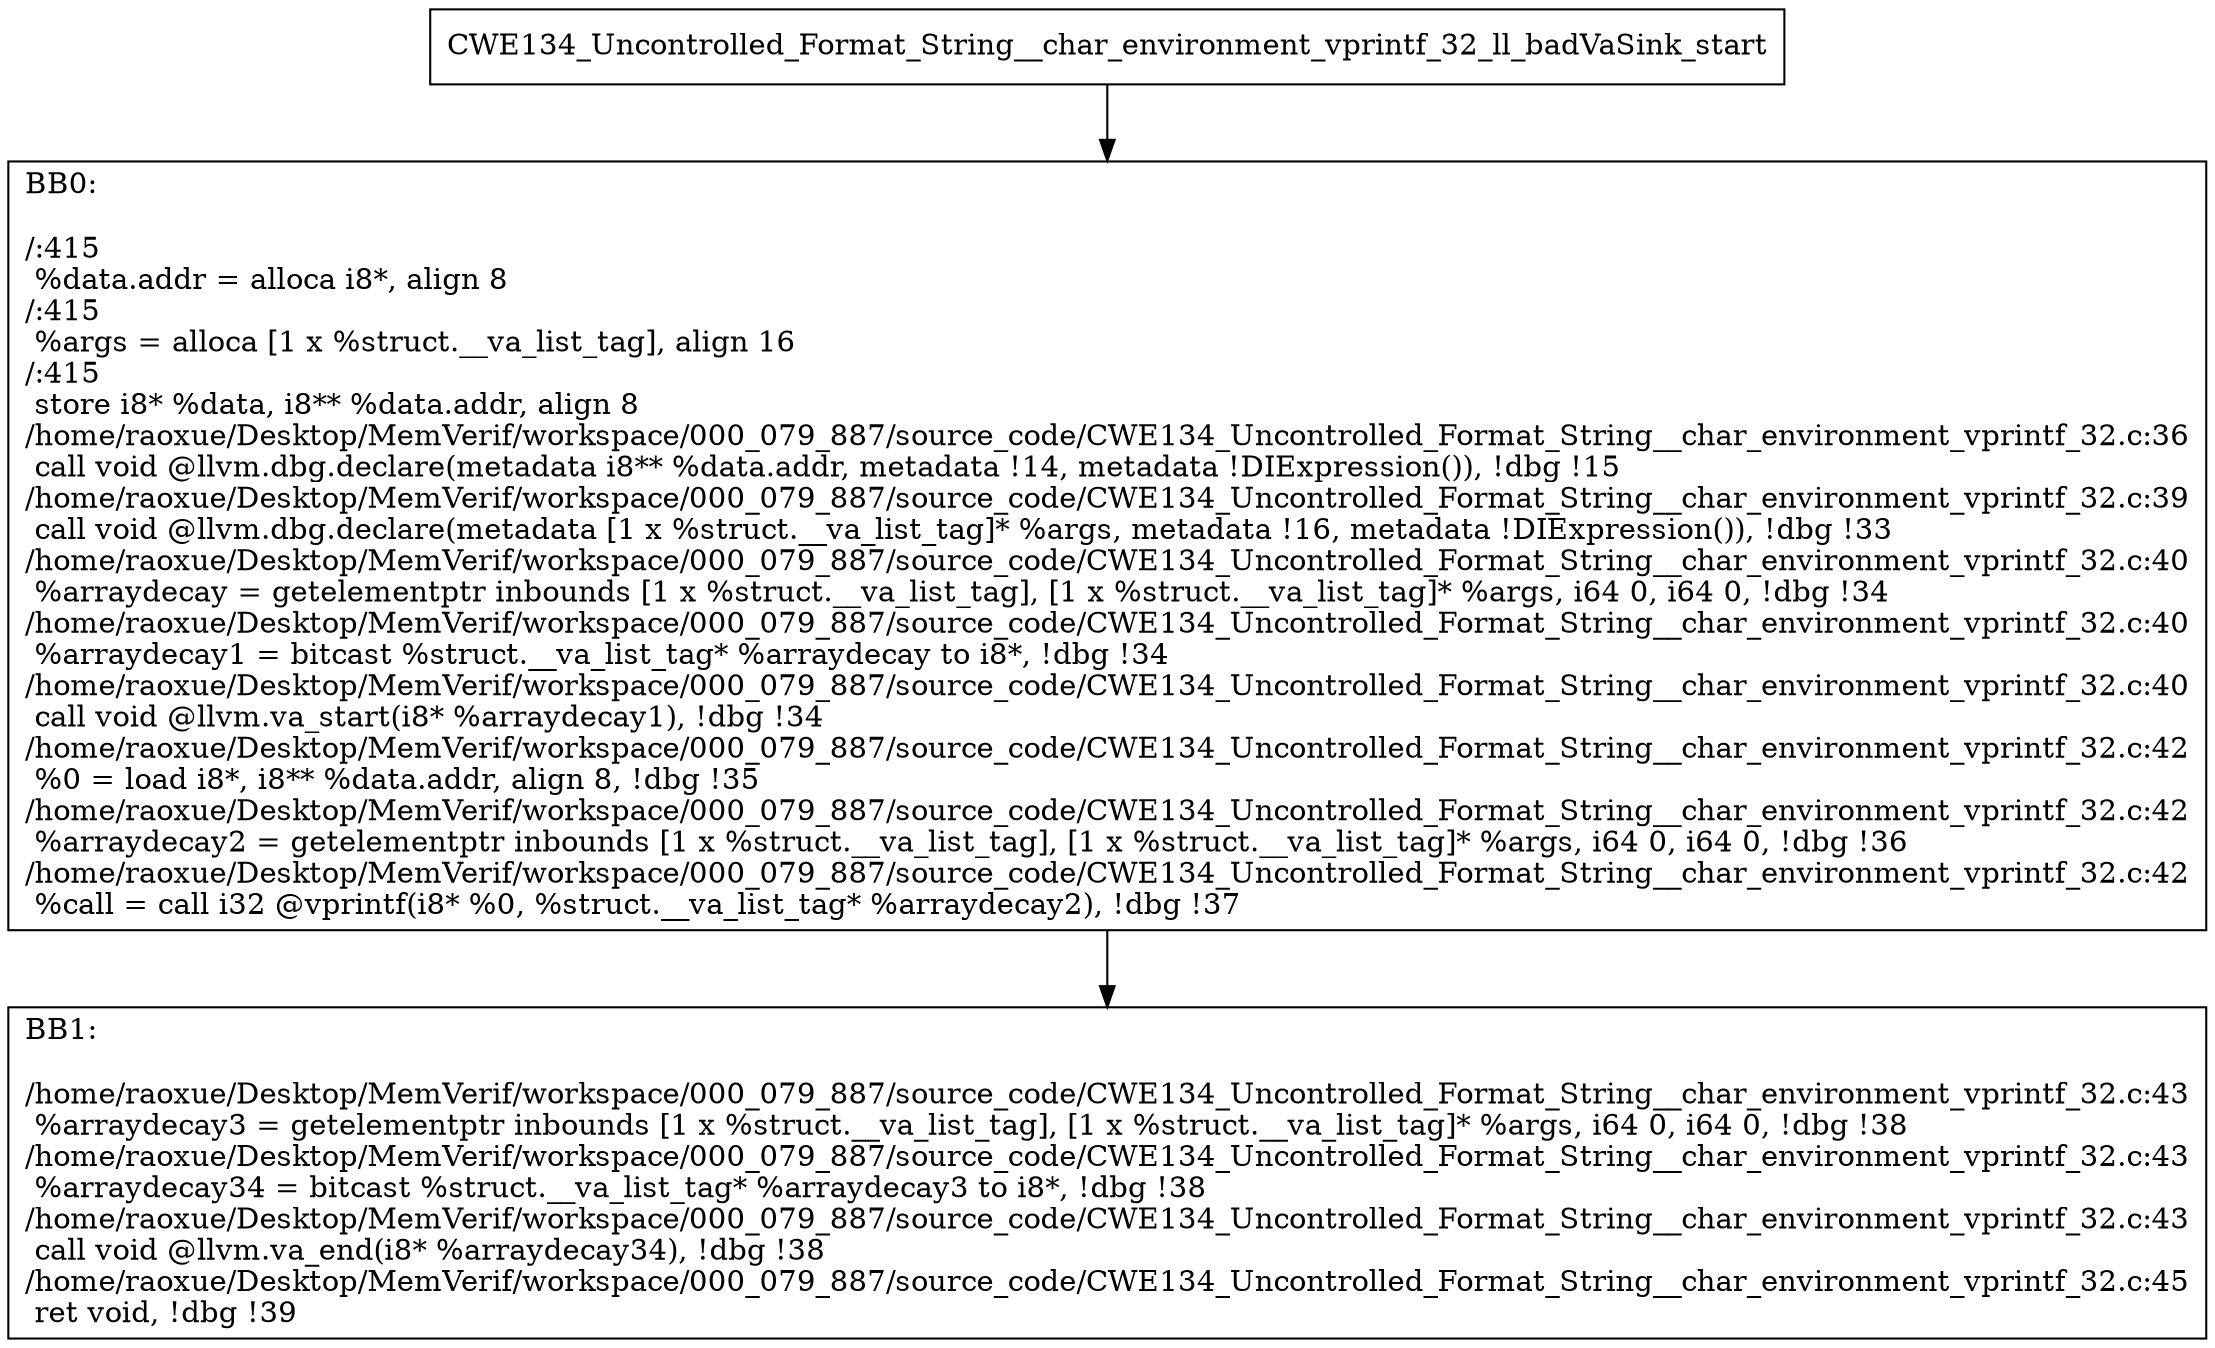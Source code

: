 digraph "CFG for'CWE134_Uncontrolled_Format_String__char_environment_vprintf_32_ll_badVaSink' function" {
	BBCWE134_Uncontrolled_Format_String__char_environment_vprintf_32_ll_badVaSink_start[shape=record,label="{CWE134_Uncontrolled_Format_String__char_environment_vprintf_32_ll_badVaSink_start}"];
	BBCWE134_Uncontrolled_Format_String__char_environment_vprintf_32_ll_badVaSink_start-> CWE134_Uncontrolled_Format_String__char_environment_vprintf_32_ll_badVaSinkBB0;
	CWE134_Uncontrolled_Format_String__char_environment_vprintf_32_ll_badVaSinkBB0 [shape=record, label="{BB0:\l\l/:415\l
  %data.addr = alloca i8*, align 8\l
/:415\l
  %args = alloca [1 x %struct.__va_list_tag], align 16\l
/:415\l
  store i8* %data, i8** %data.addr, align 8\l
/home/raoxue/Desktop/MemVerif/workspace/000_079_887/source_code/CWE134_Uncontrolled_Format_String__char_environment_vprintf_32.c:36\l
  call void @llvm.dbg.declare(metadata i8** %data.addr, metadata !14, metadata !DIExpression()), !dbg !15\l
/home/raoxue/Desktop/MemVerif/workspace/000_079_887/source_code/CWE134_Uncontrolled_Format_String__char_environment_vprintf_32.c:39\l
  call void @llvm.dbg.declare(metadata [1 x %struct.__va_list_tag]* %args, metadata !16, metadata !DIExpression()), !dbg !33\l
/home/raoxue/Desktop/MemVerif/workspace/000_079_887/source_code/CWE134_Uncontrolled_Format_String__char_environment_vprintf_32.c:40\l
  %arraydecay = getelementptr inbounds [1 x %struct.__va_list_tag], [1 x %struct.__va_list_tag]* %args, i64 0, i64 0, !dbg !34\l
/home/raoxue/Desktop/MemVerif/workspace/000_079_887/source_code/CWE134_Uncontrolled_Format_String__char_environment_vprintf_32.c:40\l
  %arraydecay1 = bitcast %struct.__va_list_tag* %arraydecay to i8*, !dbg !34\l
/home/raoxue/Desktop/MemVerif/workspace/000_079_887/source_code/CWE134_Uncontrolled_Format_String__char_environment_vprintf_32.c:40\l
  call void @llvm.va_start(i8* %arraydecay1), !dbg !34\l
/home/raoxue/Desktop/MemVerif/workspace/000_079_887/source_code/CWE134_Uncontrolled_Format_String__char_environment_vprintf_32.c:42\l
  %0 = load i8*, i8** %data.addr, align 8, !dbg !35\l
/home/raoxue/Desktop/MemVerif/workspace/000_079_887/source_code/CWE134_Uncontrolled_Format_String__char_environment_vprintf_32.c:42\l
  %arraydecay2 = getelementptr inbounds [1 x %struct.__va_list_tag], [1 x %struct.__va_list_tag]* %args, i64 0, i64 0, !dbg !36\l
/home/raoxue/Desktop/MemVerif/workspace/000_079_887/source_code/CWE134_Uncontrolled_Format_String__char_environment_vprintf_32.c:42\l
  %call = call i32 @vprintf(i8* %0, %struct.__va_list_tag* %arraydecay2), !dbg !37\l
}"];
	CWE134_Uncontrolled_Format_String__char_environment_vprintf_32_ll_badVaSinkBB0-> CWE134_Uncontrolled_Format_String__char_environment_vprintf_32_ll_badVaSinkBB1;
	CWE134_Uncontrolled_Format_String__char_environment_vprintf_32_ll_badVaSinkBB1 [shape=record, label="{BB1:\l\l/home/raoxue/Desktop/MemVerif/workspace/000_079_887/source_code/CWE134_Uncontrolled_Format_String__char_environment_vprintf_32.c:43\l
  %arraydecay3 = getelementptr inbounds [1 x %struct.__va_list_tag], [1 x %struct.__va_list_tag]* %args, i64 0, i64 0, !dbg !38\l
/home/raoxue/Desktop/MemVerif/workspace/000_079_887/source_code/CWE134_Uncontrolled_Format_String__char_environment_vprintf_32.c:43\l
  %arraydecay34 = bitcast %struct.__va_list_tag* %arraydecay3 to i8*, !dbg !38\l
/home/raoxue/Desktop/MemVerif/workspace/000_079_887/source_code/CWE134_Uncontrolled_Format_String__char_environment_vprintf_32.c:43\l
  call void @llvm.va_end(i8* %arraydecay34), !dbg !38\l
/home/raoxue/Desktop/MemVerif/workspace/000_079_887/source_code/CWE134_Uncontrolled_Format_String__char_environment_vprintf_32.c:45\l
  ret void, !dbg !39\l
}"];
}
